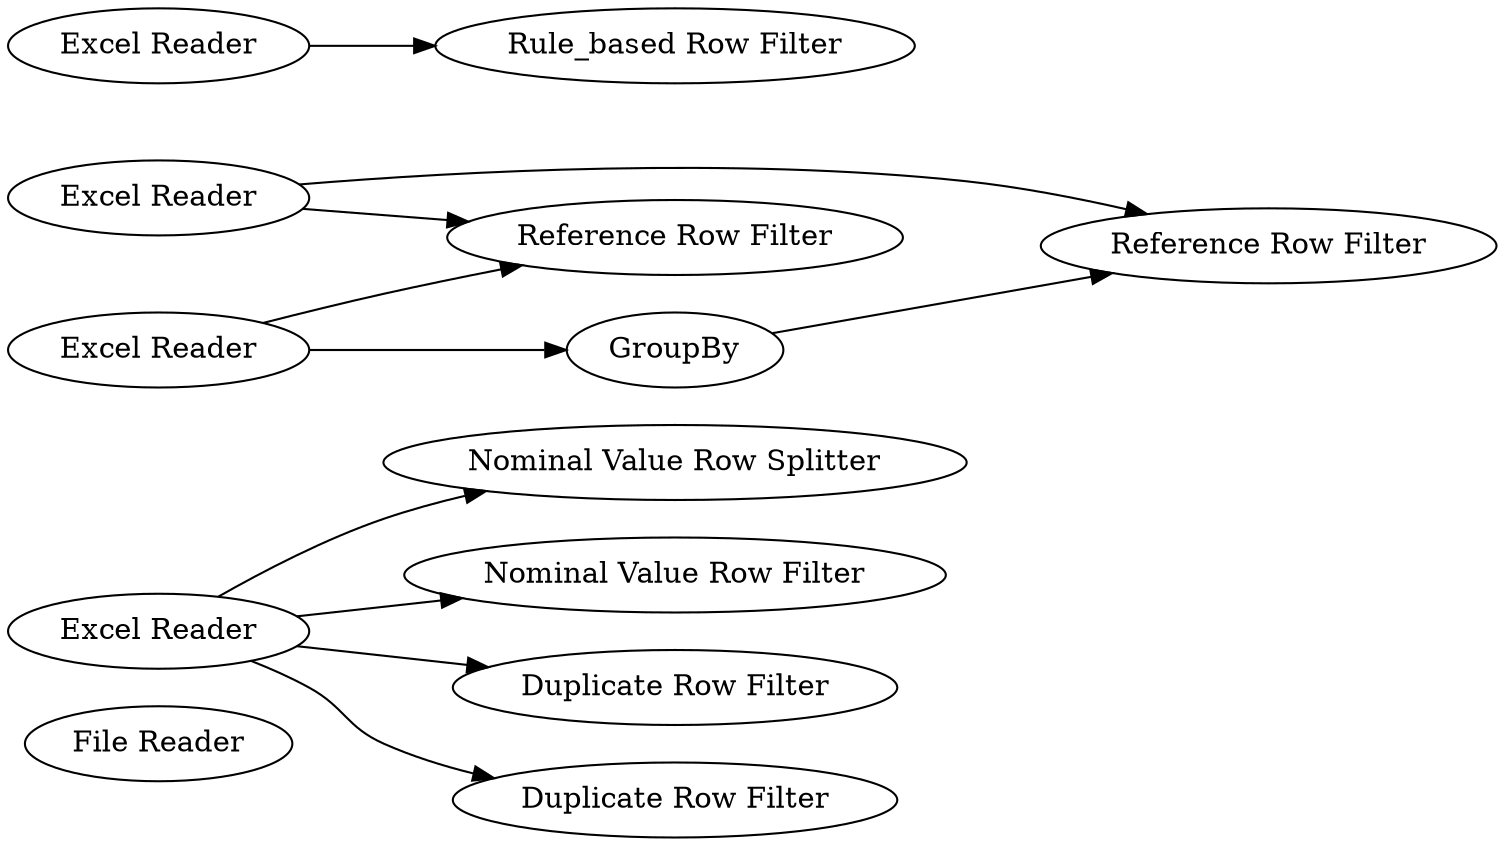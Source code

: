 digraph {
	1 [label="File Reader"]
	2 [label="Excel Reader"]
	3 [label="Nominal Value Row Splitter"]
	4 [label="Nominal Value Row Filter"]
	5 [label="Duplicate Row Filter"]
	6 [label="Duplicate Row Filter"]
	7 [label="Reference Row Filter"]
	8 [label="Excel Reader"]
	9 [label="Excel Reader"]
	10 [label="Reference Row Filter"]
	11 [label=GroupBy]
	12 [label="Excel Reader"]
	13 [label="Rule_based Row Filter"]
	2 -> 3
	2 -> 4
	2 -> 5
	2 -> 6
	8 -> 7
	8 -> 10
	9 -> 7
	9 -> 11
	11 -> 10
	12 -> 13
	rankdir=LR
}
